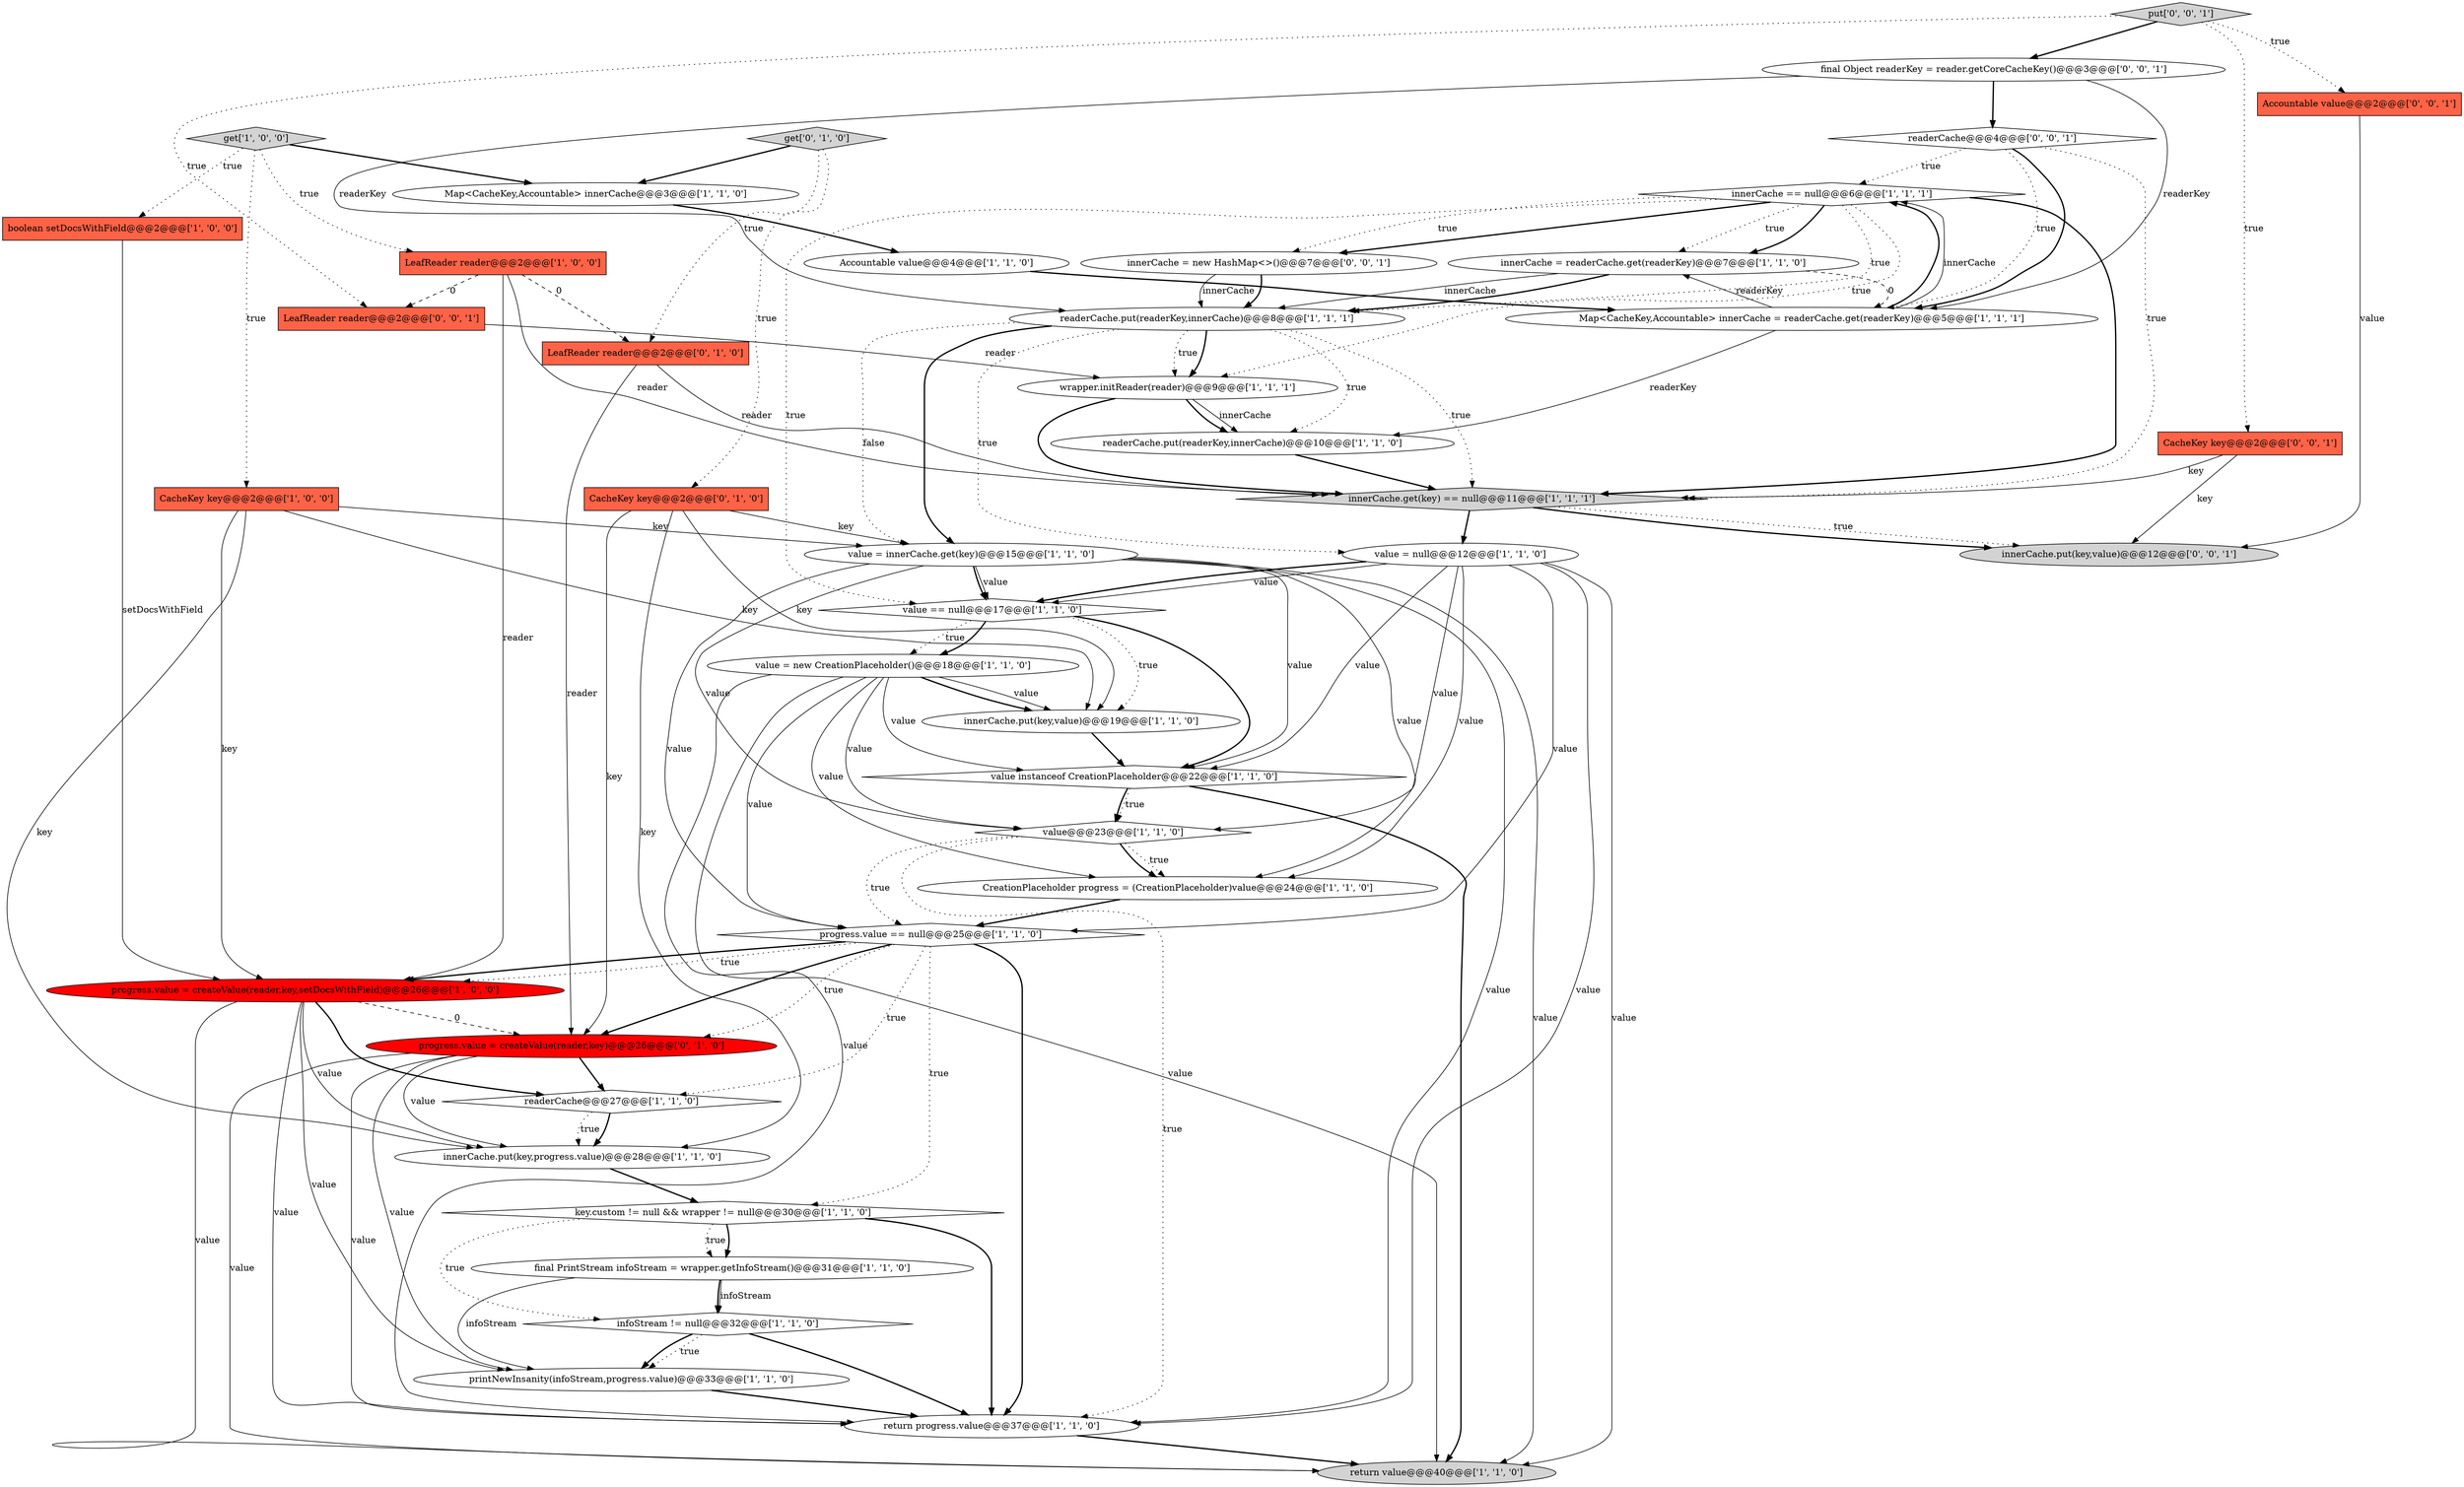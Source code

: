 digraph {
7 [style = filled, label = "wrapper.initReader(reader)@@@9@@@['1', '1', '1']", fillcolor = white, shape = ellipse image = "AAA0AAABBB1BBB"];
35 [style = filled, label = "readerCache@@@4@@@['0', '0', '1']", fillcolor = white, shape = diamond image = "AAA0AAABBB3BBB"];
29 [style = filled, label = "innerCache.put(key,progress.value)@@@28@@@['1', '1', '0']", fillcolor = white, shape = ellipse image = "AAA0AAABBB1BBB"];
40 [style = filled, label = "CacheKey key@@@2@@@['0', '0', '1']", fillcolor = tomato, shape = box image = "AAA0AAABBB3BBB"];
22 [style = filled, label = "innerCache.put(key,value)@@@19@@@['1', '1', '0']", fillcolor = white, shape = ellipse image = "AAA0AAABBB1BBB"];
25 [style = filled, label = "get['1', '0', '0']", fillcolor = lightgray, shape = diamond image = "AAA0AAABBB1BBB"];
18 [style = filled, label = "key.custom != null && wrapper != null@@@30@@@['1', '1', '0']", fillcolor = white, shape = diamond image = "AAA0AAABBB1BBB"];
5 [style = filled, label = "boolean setDocsWithField@@@2@@@['1', '0', '0']", fillcolor = tomato, shape = box image = "AAA0AAABBB1BBB"];
30 [style = filled, label = "printNewInsanity(infoStream,progress.value)@@@33@@@['1', '1', '0']", fillcolor = white, shape = ellipse image = "AAA0AAABBB1BBB"];
2 [style = filled, label = "value = null@@@12@@@['1', '1', '0']", fillcolor = white, shape = ellipse image = "AAA0AAABBB1BBB"];
6 [style = filled, label = "Map<CacheKey,Accountable> innerCache@@@3@@@['1', '1', '0']", fillcolor = white, shape = ellipse image = "AAA0AAABBB1BBB"];
14 [style = filled, label = "innerCache = readerCache.get(readerKey)@@@7@@@['1', '1', '0']", fillcolor = white, shape = ellipse image = "AAA0AAABBB1BBB"];
28 [style = filled, label = "value@@@23@@@['1', '1', '0']", fillcolor = white, shape = diamond image = "AAA0AAABBB1BBB"];
23 [style = filled, label = "readerCache@@@27@@@['1', '1', '0']", fillcolor = white, shape = diamond image = "AAA0AAABBB1BBB"];
31 [style = filled, label = "CacheKey key@@@2@@@['0', '1', '0']", fillcolor = tomato, shape = box image = "AAA0AAABBB2BBB"];
33 [style = filled, label = "progress.value = createValue(reader,key)@@@26@@@['0', '1', '0']", fillcolor = red, shape = ellipse image = "AAA1AAABBB2BBB"];
20 [style = filled, label = "value = new CreationPlaceholder()@@@18@@@['1', '1', '0']", fillcolor = white, shape = ellipse image = "AAA0AAABBB1BBB"];
21 [style = filled, label = "value instanceof CreationPlaceholder@@@22@@@['1', '1', '0']", fillcolor = white, shape = diamond image = "AAA0AAABBB1BBB"];
9 [style = filled, label = "infoStream != null@@@32@@@['1', '1', '0']", fillcolor = white, shape = diamond image = "AAA0AAABBB1BBB"];
1 [style = filled, label = "CacheKey key@@@2@@@['1', '0', '0']", fillcolor = tomato, shape = box image = "AAA0AAABBB1BBB"];
32 [style = filled, label = "LeafReader reader@@@2@@@['0', '1', '0']", fillcolor = tomato, shape = box image = "AAA1AAABBB2BBB"];
3 [style = filled, label = "progress.value = createValue(reader,key,setDocsWithField)@@@26@@@['1', '0', '0']", fillcolor = red, shape = ellipse image = "AAA1AAABBB1BBB"];
10 [style = filled, label = "return value@@@40@@@['1', '1', '0']", fillcolor = lightgray, shape = ellipse image = "AAA0AAABBB1BBB"];
12 [style = filled, label = "readerCache.put(readerKey,innerCache)@@@10@@@['1', '1', '0']", fillcolor = white, shape = ellipse image = "AAA0AAABBB1BBB"];
34 [style = filled, label = "get['0', '1', '0']", fillcolor = lightgray, shape = diamond image = "AAA0AAABBB2BBB"];
38 [style = filled, label = "Accountable value@@@2@@@['0', '0', '1']", fillcolor = tomato, shape = box image = "AAA0AAABBB3BBB"];
42 [style = filled, label = "final Object readerKey = reader.getCoreCacheKey()@@@3@@@['0', '0', '1']", fillcolor = white, shape = ellipse image = "AAA0AAABBB3BBB"];
17 [style = filled, label = "innerCache == null@@@6@@@['1', '1', '1']", fillcolor = white, shape = diamond image = "AAA0AAABBB1BBB"];
8 [style = filled, label = "return progress.value@@@37@@@['1', '1', '0']", fillcolor = white, shape = ellipse image = "AAA0AAABBB1BBB"];
41 [style = filled, label = "LeafReader reader@@@2@@@['0', '0', '1']", fillcolor = tomato, shape = box image = "AAA0AAABBB3BBB"];
37 [style = filled, label = "innerCache = new HashMap<>()@@@7@@@['0', '0', '1']", fillcolor = white, shape = ellipse image = "AAA0AAABBB3BBB"];
11 [style = filled, label = "readerCache.put(readerKey,innerCache)@@@8@@@['1', '1', '1']", fillcolor = white, shape = ellipse image = "AAA0AAABBB1BBB"];
13 [style = filled, label = "Accountable value@@@4@@@['1', '1', '0']", fillcolor = white, shape = ellipse image = "AAA0AAABBB1BBB"];
0 [style = filled, label = "innerCache.get(key) == null@@@11@@@['1', '1', '1']", fillcolor = lightgray, shape = diamond image = "AAA0AAABBB1BBB"];
26 [style = filled, label = "value = innerCache.get(key)@@@15@@@['1', '1', '0']", fillcolor = white, shape = ellipse image = "AAA0AAABBB1BBB"];
36 [style = filled, label = "put['0', '0', '1']", fillcolor = lightgray, shape = diamond image = "AAA0AAABBB3BBB"];
27 [style = filled, label = "value == null@@@17@@@['1', '1', '0']", fillcolor = white, shape = diamond image = "AAA0AAABBB1BBB"];
24 [style = filled, label = "progress.value == null@@@25@@@['1', '1', '0']", fillcolor = white, shape = diamond image = "AAA0AAABBB1BBB"];
15 [style = filled, label = "CreationPlaceholder progress = (CreationPlaceholder)value@@@24@@@['1', '1', '0']", fillcolor = white, shape = ellipse image = "AAA0AAABBB1BBB"];
39 [style = filled, label = "innerCache.put(key,value)@@@12@@@['0', '0', '1']", fillcolor = lightgray, shape = ellipse image = "AAA0AAABBB3BBB"];
19 [style = filled, label = "final PrintStream infoStream = wrapper.getInfoStream()@@@31@@@['1', '1', '0']", fillcolor = white, shape = ellipse image = "AAA0AAABBB1BBB"];
16 [style = filled, label = "LeafReader reader@@@2@@@['1', '0', '0']", fillcolor = tomato, shape = box image = "AAA1AAABBB1BBB"];
4 [style = filled, label = "Map<CacheKey,Accountable> innerCache = readerCache.get(readerKey)@@@5@@@['1', '1', '1']", fillcolor = white, shape = ellipse image = "AAA0AAABBB1BBB"];
2->21 [style = solid, label="value"];
21->10 [style = bold, label=""];
8->10 [style = bold, label=""];
3->10 [style = solid, label="value"];
16->32 [style = dashed, label="0"];
37->11 [style = bold, label=""];
2->8 [style = solid, label="value"];
11->12 [style = dotted, label="true"];
28->15 [style = dotted, label="true"];
26->27 [style = solid, label="value"];
2->27 [style = solid, label="value"];
17->14 [style = dotted, label="true"];
20->22 [style = solid, label="value"];
24->33 [style = dotted, label="true"];
38->39 [style = solid, label="value"];
1->26 [style = solid, label="key"];
14->11 [style = solid, label="innerCache"];
25->6 [style = bold, label=""];
2->28 [style = solid, label="value"];
20->10 [style = solid, label="value"];
41->7 [style = solid, label="reader"];
36->38 [style = dotted, label="true"];
21->28 [style = bold, label=""];
29->18 [style = bold, label=""];
23->29 [style = bold, label=""];
20->15 [style = solid, label="value"];
7->12 [style = solid, label="innerCache"];
11->2 [style = dotted, label="true"];
19->9 [style = bold, label=""];
17->14 [style = bold, label=""];
20->8 [style = solid, label="value"];
11->0 [style = dotted, label="true"];
31->26 [style = solid, label="key"];
3->29 [style = solid, label="value"];
26->10 [style = solid, label="value"];
24->3 [style = dotted, label="true"];
30->8 [style = bold, label=""];
23->29 [style = dotted, label="true"];
14->11 [style = bold, label=""];
17->27 [style = dotted, label="true"];
26->15 [style = solid, label="value"];
33->8 [style = solid, label="value"];
11->7 [style = dotted, label="true"];
19->30 [style = solid, label="infoStream"];
1->22 [style = solid, label="key"];
28->8 [style = dotted, label="true"];
27->22 [style = dotted, label="true"];
3->33 [style = dashed, label="0"];
18->19 [style = bold, label=""];
33->10 [style = solid, label="value"];
7->0 [style = bold, label=""];
31->22 [style = solid, label="key"];
40->39 [style = solid, label="key"];
36->40 [style = dotted, label="true"];
40->0 [style = solid, label="key"];
9->8 [style = bold, label=""];
17->37 [style = bold, label=""];
11->26 [style = dotted, label="false"];
21->28 [style = dotted, label="true"];
33->23 [style = bold, label=""];
31->33 [style = solid, label="key"];
25->5 [style = dotted, label="true"];
26->27 [style = bold, label=""];
3->23 [style = bold, label=""];
0->39 [style = dotted, label="true"];
34->31 [style = dotted, label="true"];
16->41 [style = dashed, label="0"];
28->24 [style = dotted, label="true"];
27->20 [style = dotted, label="true"];
19->9 [style = solid, label="infoStream"];
2->27 [style = bold, label=""];
20->28 [style = solid, label="value"];
26->21 [style = solid, label="value"];
24->8 [style = bold, label=""];
32->0 [style = solid, label="reader"];
32->33 [style = solid, label="reader"];
27->20 [style = bold, label=""];
24->3 [style = bold, label=""];
24->18 [style = dotted, label="true"];
36->42 [style = bold, label=""];
11->26 [style = bold, label=""];
0->39 [style = bold, label=""];
4->17 [style = bold, label=""];
2->24 [style = solid, label="value"];
4->14 [style = solid, label="readerKey"];
4->17 [style = solid, label="innerCache"];
18->19 [style = dotted, label="true"];
2->10 [style = solid, label="value"];
3->30 [style = solid, label="value"];
4->12 [style = solid, label="readerKey"];
26->8 [style = solid, label="value"];
20->21 [style = solid, label="value"];
2->15 [style = solid, label="value"];
14->4 [style = dashed, label="0"];
33->29 [style = solid, label="value"];
24->33 [style = bold, label=""];
17->0 [style = bold, label=""];
31->29 [style = solid, label="key"];
24->23 [style = dotted, label="true"];
6->13 [style = bold, label=""];
18->9 [style = dotted, label="true"];
18->8 [style = bold, label=""];
35->0 [style = dotted, label="true"];
17->37 [style = dotted, label="true"];
9->30 [style = dotted, label="true"];
27->21 [style = bold, label=""];
26->24 [style = solid, label="value"];
25->16 [style = dotted, label="true"];
35->4 [style = dotted, label="true"];
37->11 [style = solid, label="innerCache"];
20->24 [style = solid, label="value"];
17->11 [style = dotted, label="true"];
25->1 [style = dotted, label="true"];
34->32 [style = dotted, label="true"];
36->41 [style = dotted, label="true"];
5->3 [style = solid, label="setDocsWithField"];
42->11 [style = solid, label="readerKey"];
28->15 [style = bold, label=""];
26->28 [style = solid, label="value"];
7->12 [style = bold, label=""];
3->8 [style = solid, label="value"];
0->2 [style = bold, label=""];
22->21 [style = bold, label=""];
9->30 [style = bold, label=""];
12->0 [style = bold, label=""];
35->4 [style = bold, label=""];
16->3 [style = solid, label="reader"];
20->22 [style = bold, label=""];
42->35 [style = bold, label=""];
15->24 [style = bold, label=""];
34->6 [style = bold, label=""];
42->4 [style = solid, label="readerKey"];
33->30 [style = solid, label="value"];
1->3 [style = solid, label="key"];
1->29 [style = solid, label="key"];
35->17 [style = dotted, label="true"];
17->7 [style = dotted, label="true"];
11->7 [style = bold, label=""];
16->0 [style = solid, label="reader"];
13->4 [style = bold, label=""];
}
